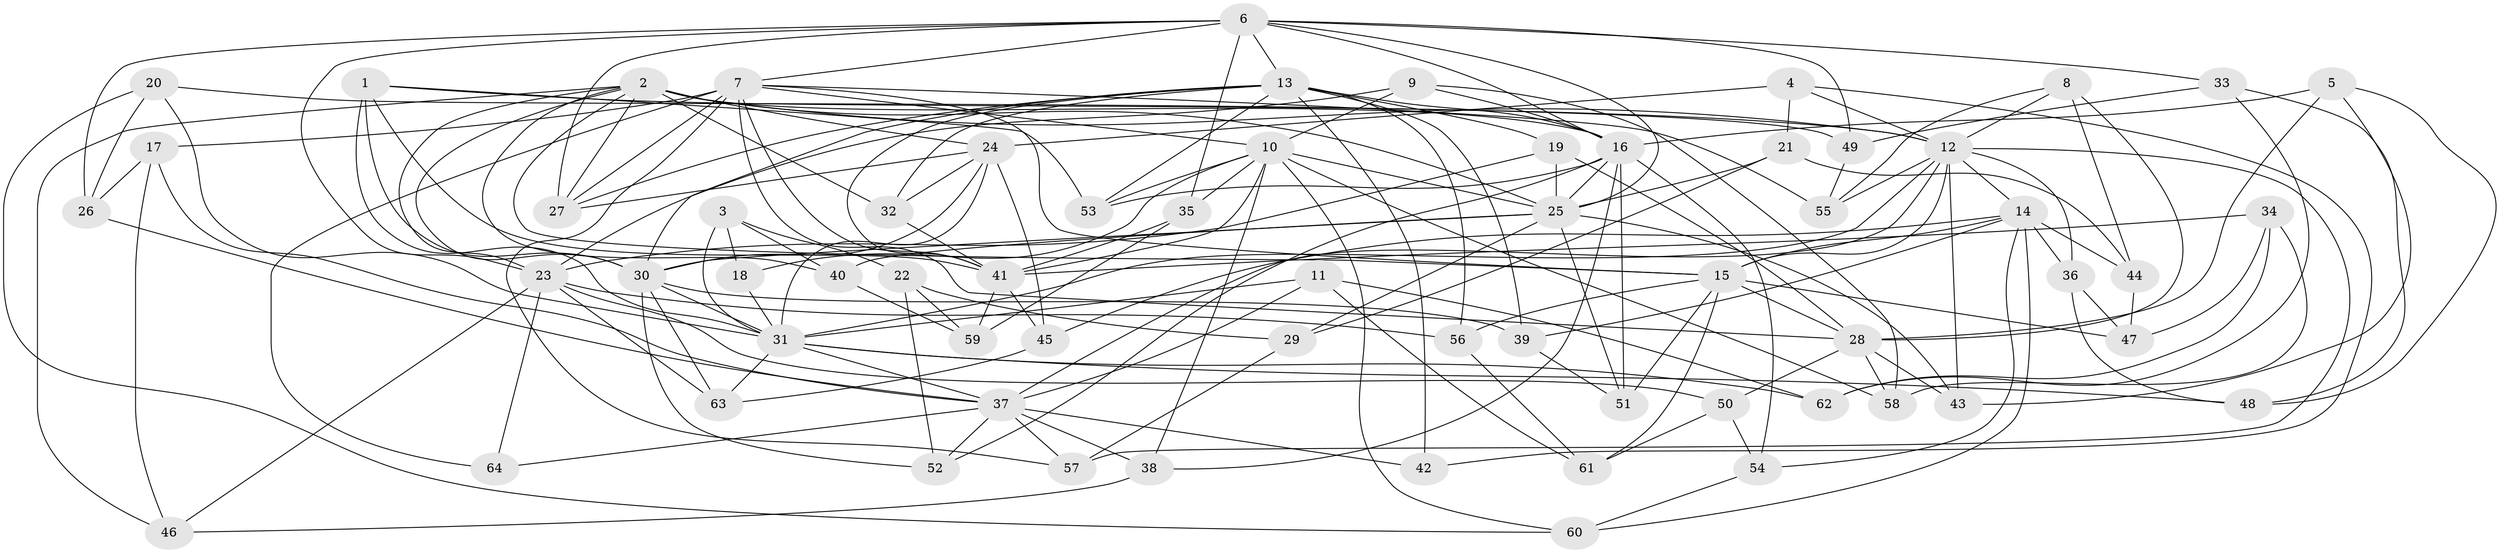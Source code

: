 // original degree distribution, {4: 1.0}
// Generated by graph-tools (version 1.1) at 2025/37/03/09/25 02:37:56]
// undirected, 64 vertices, 177 edges
graph export_dot {
graph [start="1"]
  node [color=gray90,style=filled];
  1;
  2;
  3;
  4;
  5;
  6;
  7;
  8;
  9;
  10;
  11;
  12;
  13;
  14;
  15;
  16;
  17;
  18;
  19;
  20;
  21;
  22;
  23;
  24;
  25;
  26;
  27;
  28;
  29;
  30;
  31;
  32;
  33;
  34;
  35;
  36;
  37;
  38;
  39;
  40;
  41;
  42;
  43;
  44;
  45;
  46;
  47;
  48;
  49;
  50;
  51;
  52;
  53;
  54;
  55;
  56;
  57;
  58;
  59;
  60;
  61;
  62;
  63;
  64;
  1 -- 12 [weight=1.0];
  1 -- 30 [weight=2.0];
  1 -- 31 [weight=1.0];
  1 -- 41 [weight=1.0];
  1 -- 53 [weight=1.0];
  2 -- 12 [weight=1.0];
  2 -- 15 [weight=1.0];
  2 -- 16 [weight=1.0];
  2 -- 23 [weight=1.0];
  2 -- 24 [weight=2.0];
  2 -- 25 [weight=1.0];
  2 -- 27 [weight=1.0];
  2 -- 30 [weight=1.0];
  2 -- 32 [weight=1.0];
  2 -- 40 [weight=1.0];
  2 -- 46 [weight=1.0];
  3 -- 18 [weight=1.0];
  3 -- 22 [weight=1.0];
  3 -- 31 [weight=1.0];
  3 -- 40 [weight=1.0];
  4 -- 12 [weight=1.0];
  4 -- 21 [weight=1.0];
  4 -- 24 [weight=1.0];
  4 -- 42 [weight=1.0];
  5 -- 16 [weight=1.0];
  5 -- 28 [weight=1.0];
  5 -- 43 [weight=1.0];
  5 -- 48 [weight=1.0];
  6 -- 7 [weight=1.0];
  6 -- 13 [weight=1.0];
  6 -- 16 [weight=1.0];
  6 -- 23 [weight=1.0];
  6 -- 25 [weight=1.0];
  6 -- 26 [weight=1.0];
  6 -- 27 [weight=1.0];
  6 -- 33 [weight=1.0];
  6 -- 35 [weight=1.0];
  6 -- 49 [weight=1.0];
  7 -- 10 [weight=1.0];
  7 -- 15 [weight=1.0];
  7 -- 17 [weight=1.0];
  7 -- 27 [weight=2.0];
  7 -- 28 [weight=2.0];
  7 -- 41 [weight=1.0];
  7 -- 55 [weight=1.0];
  7 -- 57 [weight=1.0];
  7 -- 64 [weight=1.0];
  8 -- 12 [weight=1.0];
  8 -- 28 [weight=1.0];
  8 -- 44 [weight=1.0];
  8 -- 55 [weight=1.0];
  9 -- 10 [weight=1.0];
  9 -- 16 [weight=1.0];
  9 -- 23 [weight=1.0];
  9 -- 58 [weight=1.0];
  10 -- 18 [weight=2.0];
  10 -- 25 [weight=1.0];
  10 -- 35 [weight=1.0];
  10 -- 38 [weight=1.0];
  10 -- 41 [weight=2.0];
  10 -- 53 [weight=1.0];
  10 -- 58 [weight=1.0];
  10 -- 60 [weight=1.0];
  11 -- 31 [weight=1.0];
  11 -- 37 [weight=1.0];
  11 -- 61 [weight=1.0];
  11 -- 62 [weight=1.0];
  12 -- 14 [weight=1.0];
  12 -- 15 [weight=1.0];
  12 -- 31 [weight=1.0];
  12 -- 36 [weight=1.0];
  12 -- 37 [weight=1.0];
  12 -- 43 [weight=1.0];
  12 -- 55 [weight=1.0];
  12 -- 57 [weight=1.0];
  13 -- 16 [weight=1.0];
  13 -- 19 [weight=1.0];
  13 -- 27 [weight=1.0];
  13 -- 30 [weight=1.0];
  13 -- 32 [weight=1.0];
  13 -- 39 [weight=1.0];
  13 -- 41 [weight=1.0];
  13 -- 42 [weight=2.0];
  13 -- 53 [weight=1.0];
  13 -- 56 [weight=1.0];
  14 -- 15 [weight=1.0];
  14 -- 36 [weight=1.0];
  14 -- 39 [weight=1.0];
  14 -- 44 [weight=1.0];
  14 -- 45 [weight=1.0];
  14 -- 54 [weight=1.0];
  14 -- 60 [weight=1.0];
  15 -- 28 [weight=2.0];
  15 -- 47 [weight=1.0];
  15 -- 51 [weight=1.0];
  15 -- 56 [weight=1.0];
  15 -- 61 [weight=1.0];
  16 -- 25 [weight=2.0];
  16 -- 38 [weight=1.0];
  16 -- 51 [weight=1.0];
  16 -- 52 [weight=1.0];
  16 -- 53 [weight=1.0];
  16 -- 54 [weight=1.0];
  17 -- 26 [weight=1.0];
  17 -- 37 [weight=1.0];
  17 -- 46 [weight=1.0];
  18 -- 31 [weight=1.0];
  19 -- 23 [weight=1.0];
  19 -- 25 [weight=1.0];
  19 -- 28 [weight=1.0];
  20 -- 26 [weight=1.0];
  20 -- 31 [weight=1.0];
  20 -- 49 [weight=1.0];
  20 -- 60 [weight=1.0];
  21 -- 25 [weight=1.0];
  21 -- 29 [weight=1.0];
  21 -- 44 [weight=1.0];
  22 -- 29 [weight=1.0];
  22 -- 52 [weight=1.0];
  22 -- 59 [weight=1.0];
  23 -- 46 [weight=1.0];
  23 -- 50 [weight=1.0];
  23 -- 56 [weight=1.0];
  23 -- 63 [weight=1.0];
  23 -- 64 [weight=2.0];
  24 -- 27 [weight=1.0];
  24 -- 30 [weight=1.0];
  24 -- 31 [weight=1.0];
  24 -- 32 [weight=1.0];
  24 -- 45 [weight=1.0];
  25 -- 29 [weight=1.0];
  25 -- 30 [weight=1.0];
  25 -- 40 [weight=1.0];
  25 -- 43 [weight=1.0];
  25 -- 51 [weight=1.0];
  26 -- 37 [weight=1.0];
  28 -- 43 [weight=1.0];
  28 -- 50 [weight=1.0];
  28 -- 58 [weight=1.0];
  29 -- 57 [weight=1.0];
  30 -- 31 [weight=1.0];
  30 -- 39 [weight=1.0];
  30 -- 52 [weight=1.0];
  30 -- 63 [weight=1.0];
  31 -- 37 [weight=1.0];
  31 -- 48 [weight=1.0];
  31 -- 62 [weight=1.0];
  31 -- 63 [weight=1.0];
  32 -- 41 [weight=1.0];
  33 -- 48 [weight=1.0];
  33 -- 49 [weight=1.0];
  33 -- 62 [weight=1.0];
  34 -- 41 [weight=1.0];
  34 -- 47 [weight=1.0];
  34 -- 58 [weight=1.0];
  34 -- 62 [weight=1.0];
  35 -- 41 [weight=1.0];
  35 -- 59 [weight=1.0];
  36 -- 47 [weight=1.0];
  36 -- 48 [weight=1.0];
  37 -- 38 [weight=1.0];
  37 -- 42 [weight=1.0];
  37 -- 52 [weight=1.0];
  37 -- 57 [weight=1.0];
  37 -- 64 [weight=1.0];
  38 -- 46 [weight=1.0];
  39 -- 51 [weight=1.0];
  40 -- 59 [weight=1.0];
  41 -- 45 [weight=1.0];
  41 -- 59 [weight=1.0];
  44 -- 47 [weight=1.0];
  45 -- 63 [weight=1.0];
  49 -- 55 [weight=1.0];
  50 -- 54 [weight=1.0];
  50 -- 61 [weight=1.0];
  54 -- 60 [weight=1.0];
  56 -- 61 [weight=1.0];
}
